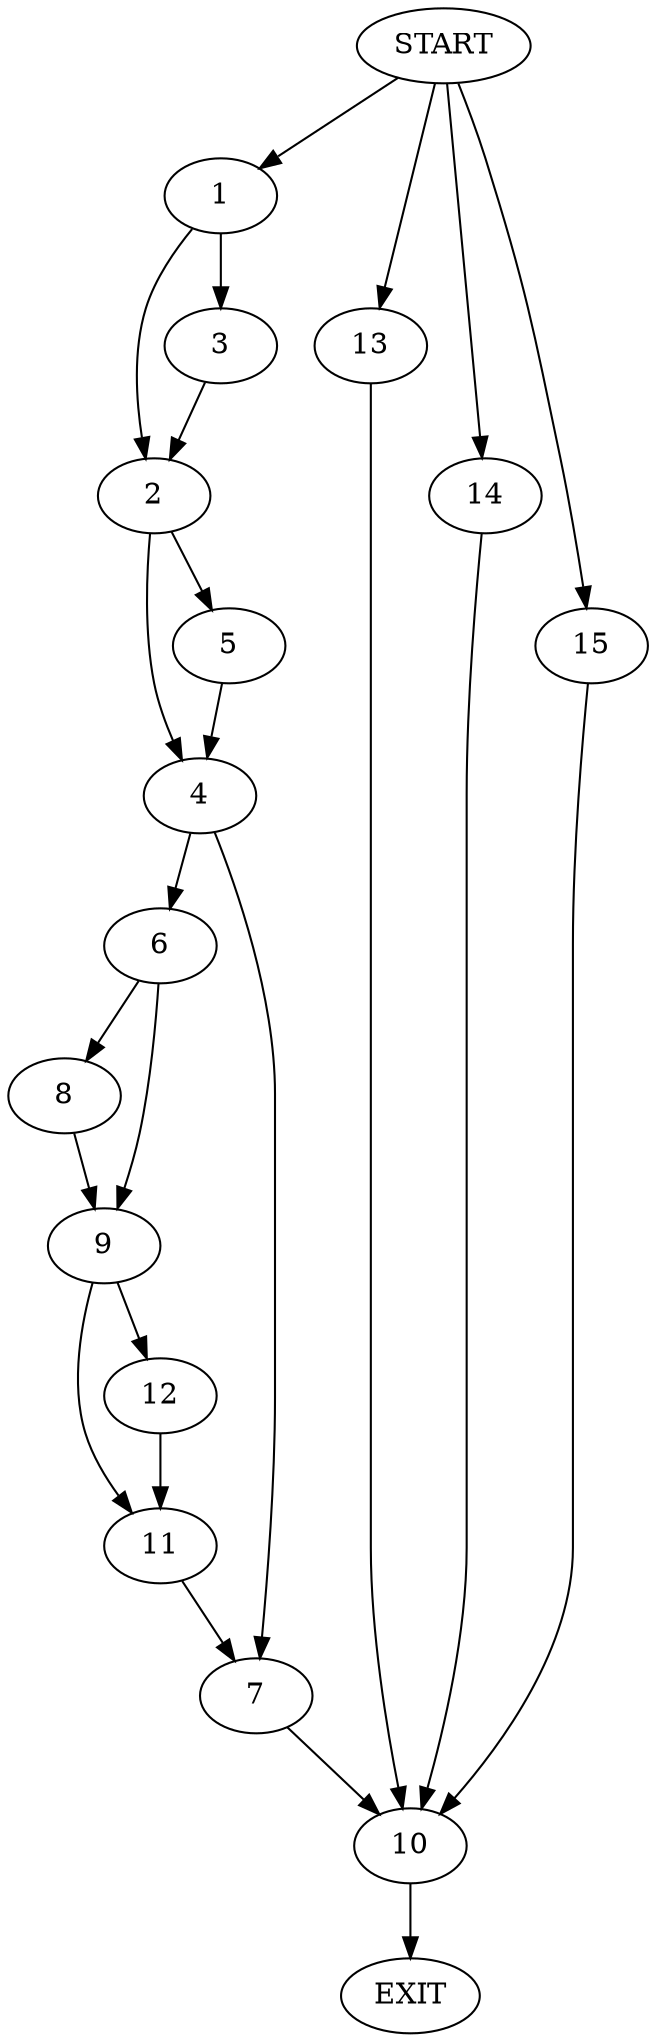 digraph {
0 [label="START"]
16 [label="EXIT"]
0 -> 1
1 -> 2
1 -> 3
3 -> 2
2 -> 4
2 -> 5
5 -> 4
4 -> 6
4 -> 7
6 -> 8
6 -> 9
7 -> 10
9 -> 11
9 -> 12
8 -> 9
12 -> 11
11 -> 7
10 -> 16
0 -> 13
13 -> 10
0 -> 14
14 -> 10
0 -> 15
15 -> 10
}
